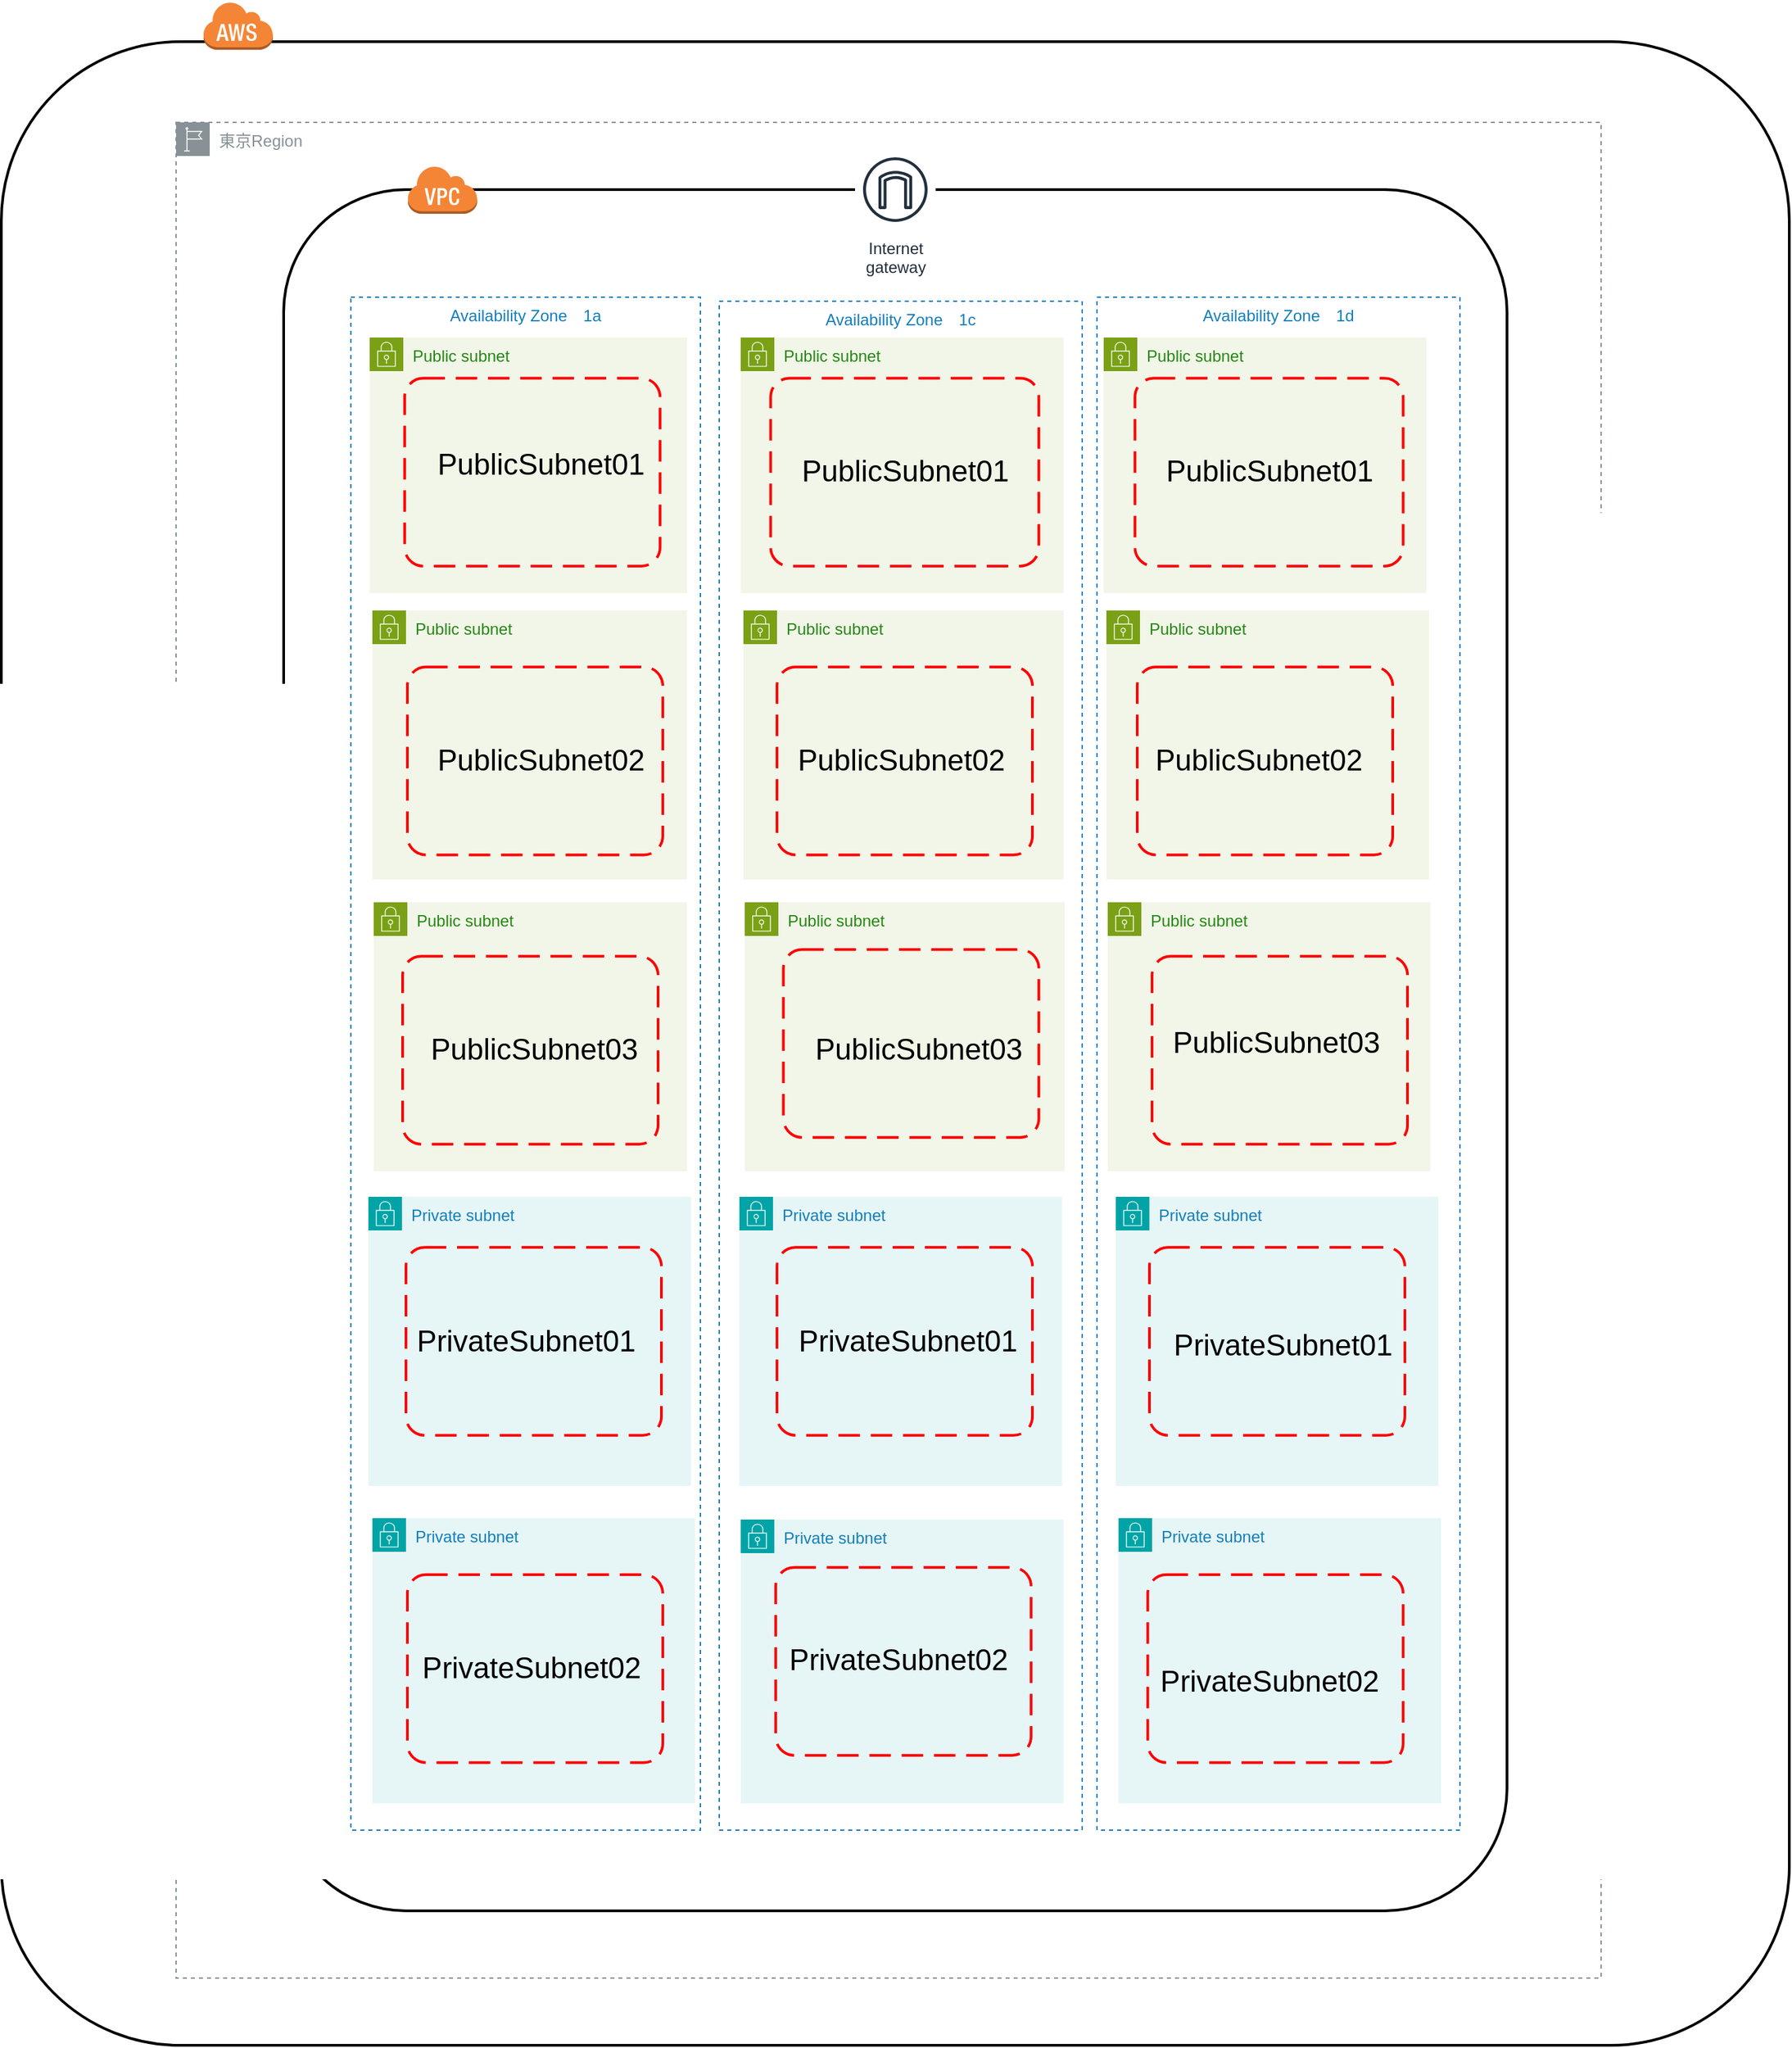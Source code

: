 <mxfile version="27.0.9">
  <diagram id="CSOYHF-YKBPySXAWQ-6L" name="vpc">
    <mxGraphModel dx="2946" dy="1506" grid="1" gridSize="10" guides="1" tooltips="1" connect="1" arrows="1" fold="1" page="1" pageScale="1" pageWidth="827" pageHeight="1169" math="0" shadow="0">
      <root>
        <mxCell id="0" />
        <mxCell id="1" parent="0" />
        <mxCell id="JRz65tElpl6HFo2sNwpc-5" value="" style="rounded=1;arcSize=10;dashed=0;fillColor=none;gradientColor=none;strokeWidth=2;" parent="1" vertex="1">
          <mxGeometry x="-20" y="120" width="1330" height="1490" as="geometry" />
        </mxCell>
        <mxCell id="JRz65tElpl6HFo2sNwpc-13" value="東京Region" style="sketch=0;outlineConnect=0;gradientColor=none;html=1;whiteSpace=wrap;fontSize=12;fontStyle=0;shape=mxgraph.aws4.group;grIcon=mxgraph.aws4.group_region;strokeColor=#879196;fillColor=none;verticalAlign=top;align=left;spacingLeft=30;fontColor=#879196;dashed=1;" parent="1" vertex="1">
          <mxGeometry x="110" y="180" width="1060" height="1380" as="geometry" />
        </mxCell>
        <mxCell id="JRz65tElpl6HFo2sNwpc-7" value="" style="rounded=1;arcSize=10;dashed=0;fillColor=none;gradientColor=none;strokeWidth=2;" parent="1" vertex="1">
          <mxGeometry x="190" y="230" width="910" height="1280" as="geometry" />
        </mxCell>
        <mxCell id="JRz65tElpl6HFo2sNwpc-25" value="Availability Zone　1a" style="fillColor=none;strokeColor=#147EBA;dashed=1;verticalAlign=top;fontStyle=0;fontColor=#147EBA;whiteSpace=wrap;html=1;" parent="1" vertex="1">
          <mxGeometry x="240" y="310" width="260" height="1140" as="geometry" />
        </mxCell>
        <mxCell id="JRz65tElpl6HFo2sNwpc-11" value="Private subnet" style="points=[[0,0],[0.25,0],[0.5,0],[0.75,0],[1,0],[1,0.25],[1,0.5],[1,0.75],[1,1],[0.75,1],[0.5,1],[0.25,1],[0,1],[0,0.75],[0,0.5],[0,0.25]];outlineConnect=0;gradientColor=none;html=1;whiteSpace=wrap;fontSize=12;fontStyle=0;container=1;pointerEvents=0;collapsible=0;recursiveResize=0;shape=mxgraph.aws4.group;grIcon=mxgraph.aws4.group_security_group;grStroke=0;strokeColor=#00A4A6;fillColor=#E6F6F7;verticalAlign=top;align=left;spacingLeft=30;fontColor=#147EBA;dashed=0;" parent="1" vertex="1">
          <mxGeometry x="253" y="979" width="240" height="215" as="geometry" />
        </mxCell>
        <mxCell id="JRz65tElpl6HFo2sNwpc-28" value="Availability Zone　1c" style="fillColor=none;strokeColor=#147EBA;dashed=1;verticalAlign=top;fontStyle=0;fontColor=#147EBA;whiteSpace=wrap;html=1;" parent="1" vertex="1">
          <mxGeometry x="514" y="313" width="270" height="1137" as="geometry" />
        </mxCell>
        <mxCell id="JRz65tElpl6HFo2sNwpc-20" value="Private subnet" style="points=[[0,0],[0.25,0],[0.5,0],[0.75,0],[1,0],[1,0.25],[1,0.5],[1,0.75],[1,1],[0.75,1],[0.5,1],[0.25,1],[0,1],[0,0.75],[0,0.5],[0,0.25]];outlineConnect=0;gradientColor=none;html=1;whiteSpace=wrap;fontSize=12;fontStyle=0;container=1;pointerEvents=0;collapsible=0;recursiveResize=0;shape=mxgraph.aws4.group;grIcon=mxgraph.aws4.group_security_group;grStroke=0;strokeColor=#00A4A6;fillColor=#E6F6F7;verticalAlign=top;align=left;spacingLeft=30;fontColor=#147EBA;dashed=0;" parent="1" vertex="1">
          <mxGeometry x="530" y="1219" width="240" height="211" as="geometry" />
        </mxCell>
        <mxCell id="3OLxCrcVThcPlZWDadXG-18" value="" style="rounded=1;arcSize=10;dashed=1;strokeColor=#ff0000;fillColor=none;gradientColor=none;dashPattern=8 4;strokeWidth=2;" vertex="1" parent="JRz65tElpl6HFo2sNwpc-20">
          <mxGeometry x="26" y="35.62" width="190" height="139.75" as="geometry" />
        </mxCell>
        <mxCell id="3OLxCrcVThcPlZWDadXG-34" value="&lt;font style=&quot;font-size: 22px;&quot;&gt;PrivateSubnet02&lt;/font&gt;" style="text;html=1;align=center;verticalAlign=middle;resizable=0;points=[];autosize=1;strokeColor=none;fillColor=none;" vertex="1" parent="JRz65tElpl6HFo2sNwpc-20">
          <mxGeometry x="21.75" y="85" width="190" height="40" as="geometry" />
        </mxCell>
        <mxCell id="JRz65tElpl6HFo2sNwpc-21" value="Private subnet" style="points=[[0,0],[0.25,0],[0.5,0],[0.75,0],[1,0],[1,0.25],[1,0.5],[1,0.75],[1,1],[0.75,1],[0.5,1],[0.25,1],[0,1],[0,0.75],[0,0.5],[0,0.25]];outlineConnect=0;gradientColor=none;html=1;whiteSpace=wrap;fontSize=12;fontStyle=0;container=1;pointerEvents=0;collapsible=0;recursiveResize=0;shape=mxgraph.aws4.group;grIcon=mxgraph.aws4.group_security_group;grStroke=0;strokeColor=#00A4A6;fillColor=#E6F6F7;verticalAlign=top;align=left;spacingLeft=30;fontColor=#147EBA;dashed=0;" parent="1" vertex="1">
          <mxGeometry x="256" y="1218" width="240" height="212" as="geometry" />
        </mxCell>
        <mxCell id="3OLxCrcVThcPlZWDadXG-17" value="" style="rounded=1;arcSize=10;dashed=1;strokeColor=#ff0000;fillColor=none;gradientColor=none;dashPattern=8 4;strokeWidth=2;" vertex="1" parent="JRz65tElpl6HFo2sNwpc-21">
          <mxGeometry x="26" y="42" width="190" height="139.75" as="geometry" />
        </mxCell>
        <mxCell id="3OLxCrcVThcPlZWDadXG-33" value="&lt;font style=&quot;font-size: 22px;&quot;&gt;PrivateSubnet02&lt;/font&gt;" style="text;html=1;align=center;verticalAlign=middle;resizable=0;points=[];autosize=1;strokeColor=none;fillColor=none;" vertex="1" parent="JRz65tElpl6HFo2sNwpc-21">
          <mxGeometry x="22.5" y="91.87" width="190" height="40" as="geometry" />
        </mxCell>
        <mxCell id="JRz65tElpl6HFo2sNwpc-23" value="Private subnet" style="points=[[0,0],[0.25,0],[0.5,0],[0.75,0],[1,0],[1,0.25],[1,0.5],[1,0.75],[1,1],[0.75,1],[0.5,1],[0.25,1],[0,1],[0,0.75],[0,0.5],[0,0.25]];outlineConnect=0;gradientColor=none;html=1;whiteSpace=wrap;fontSize=12;fontStyle=0;container=1;pointerEvents=0;collapsible=0;recursiveResize=0;shape=mxgraph.aws4.group;grIcon=mxgraph.aws4.group_security_group;grStroke=0;strokeColor=#00A4A6;fillColor=#E6F6F7;verticalAlign=top;align=left;spacingLeft=30;fontColor=#147EBA;dashed=0;" parent="1" vertex="1">
          <mxGeometry x="529" y="979" width="240" height="215" as="geometry" />
        </mxCell>
        <mxCell id="JRz65tElpl6HFo2sNwpc-29" value="Availability Zone　1d" style="fillColor=none;strokeColor=#147EBA;dashed=1;verticalAlign=top;fontStyle=0;fontColor=#147EBA;whiteSpace=wrap;html=1;" parent="1" vertex="1">
          <mxGeometry x="795" y="310" width="270" height="1140" as="geometry" />
        </mxCell>
        <mxCell id="JRz65tElpl6HFo2sNwpc-6" value="" style="dashed=0;html=1;shape=mxgraph.aws3.cloud;fillColor=#F58536;gradientColor=none;dashed=0;" parent="1" vertex="1">
          <mxGeometry x="130" y="90" width="52" height="36" as="geometry" />
        </mxCell>
        <mxCell id="JRz65tElpl6HFo2sNwpc-8" value="" style="dashed=0;html=1;shape=mxgraph.aws3.virtual_private_cloud;fillColor=#F58536;gradientColor=none;dashed=0;" parent="1" vertex="1">
          <mxGeometry x="282" y="212" width="52" height="36" as="geometry" />
        </mxCell>
        <mxCell id="JRz65tElpl6HFo2sNwpc-10" value="Public subnet" style="points=[[0,0],[0.25,0],[0.5,0],[0.75,0],[1,0],[1,0.25],[1,0.5],[1,0.75],[1,1],[0.75,1],[0.5,1],[0.25,1],[0,1],[0,0.75],[0,0.5],[0,0.25]];outlineConnect=0;gradientColor=none;html=1;whiteSpace=wrap;fontSize=12;fontStyle=0;container=1;pointerEvents=0;collapsible=0;recursiveResize=0;shape=mxgraph.aws4.group;grIcon=mxgraph.aws4.group_security_group;grStroke=0;strokeColor=#7AA116;fillColor=#F2F6E8;verticalAlign=top;align=left;spacingLeft=30;fontColor=#248814;dashed=0;" parent="1" vertex="1">
          <mxGeometry x="254" y="340" width="236" height="190" as="geometry" />
        </mxCell>
        <mxCell id="JRz65tElpl6HFo2sNwpc-12" value="Internet&#xa;gateway" style="sketch=0;outlineConnect=0;fontColor=#232F3E;gradientColor=none;strokeColor=#232F3E;fillColor=#ffffff;dashed=0;verticalLabelPosition=bottom;verticalAlign=top;align=center;html=1;fontSize=12;fontStyle=0;aspect=fixed;shape=mxgraph.aws4.resourceIcon;resIcon=mxgraph.aws4.internet_gateway;" parent="1" vertex="1">
          <mxGeometry x="615" y="200" width="60" height="60" as="geometry" />
        </mxCell>
        <mxCell id="JRz65tElpl6HFo2sNwpc-17" value="Public subnet" style="points=[[0,0],[0.25,0],[0.5,0],[0.75,0],[1,0],[1,0.25],[1,0.5],[1,0.75],[1,1],[0.75,1],[0.5,1],[0.25,1],[0,1],[0,0.75],[0,0.5],[0,0.25]];outlineConnect=0;gradientColor=none;html=1;whiteSpace=wrap;fontSize=12;fontStyle=0;container=1;pointerEvents=0;collapsible=0;recursiveResize=0;shape=mxgraph.aws4.group;grIcon=mxgraph.aws4.group_security_group;grStroke=0;strokeColor=#7AA116;fillColor=#F2F6E8;verticalAlign=top;align=left;spacingLeft=30;fontColor=#248814;dashed=0;" parent="1" vertex="1">
          <mxGeometry x="800" y="340" width="240" height="190" as="geometry" />
        </mxCell>
        <mxCell id="JRz65tElpl6HFo2sNwpc-18" value="Public subnet" style="points=[[0,0],[0.25,0],[0.5,0],[0.75,0],[1,0],[1,0.25],[1,0.5],[1,0.75],[1,1],[0.75,1],[0.5,1],[0.25,1],[0,1],[0,0.75],[0,0.5],[0,0.25]];outlineConnect=0;gradientColor=none;html=1;whiteSpace=wrap;fontSize=12;fontStyle=0;container=1;pointerEvents=0;collapsible=0;recursiveResize=0;shape=mxgraph.aws4.group;grIcon=mxgraph.aws4.group_security_group;grStroke=0;strokeColor=#7AA116;fillColor=#F2F6E8;verticalAlign=top;align=left;spacingLeft=30;fontColor=#248814;dashed=0;" parent="1" vertex="1">
          <mxGeometry x="530" y="340" width="240" height="190" as="geometry" />
        </mxCell>
        <mxCell id="3OLxCrcVThcPlZWDadXG-5" value="" style="rounded=1;arcSize=10;dashed=1;strokeColor=#ff0000;fillColor=none;gradientColor=none;dashPattern=8 4;strokeWidth=2;" vertex="1" parent="JRz65tElpl6HFo2sNwpc-18">
          <mxGeometry x="22.25" y="30.25" width="199.5" height="139.75" as="geometry" />
        </mxCell>
        <mxCell id="3OLxCrcVThcPlZWDadXG-22" value="&lt;font style=&quot;font-size: 22px;&quot;&gt;PublicSubnet01&lt;/font&gt;" style="text;html=1;align=center;verticalAlign=middle;resizable=0;points=[];autosize=1;strokeColor=none;fillColor=none;" vertex="1" parent="JRz65tElpl6HFo2sNwpc-18">
          <mxGeometry x="31.75" y="80.13" width="180" height="40" as="geometry" />
        </mxCell>
        <mxCell id="JRz65tElpl6HFo2sNwpc-19" value="Private subnet" style="points=[[0,0],[0.25,0],[0.5,0],[0.75,0],[1,0],[1,0.25],[1,0.5],[1,0.75],[1,1],[0.75,1],[0.5,1],[0.25,1],[0,1],[0,0.75],[0,0.5],[0,0.25]];outlineConnect=0;gradientColor=none;html=1;whiteSpace=wrap;fontSize=12;fontStyle=0;container=1;pointerEvents=0;collapsible=0;recursiveResize=0;shape=mxgraph.aws4.group;grIcon=mxgraph.aws4.group_security_group;grStroke=0;strokeColor=#00A4A6;fillColor=#E6F6F7;verticalAlign=top;align=left;spacingLeft=30;fontColor=#147EBA;dashed=0;" parent="1" vertex="1">
          <mxGeometry x="811" y="1218" width="240" height="212" as="geometry" />
        </mxCell>
        <mxCell id="JRz65tElpl6HFo2sNwpc-22" value="Private subnet" style="points=[[0,0],[0.25,0],[0.5,0],[0.75,0],[1,0],[1,0.25],[1,0.5],[1,0.75],[1,1],[0.75,1],[0.5,1],[0.25,1],[0,1],[0,0.75],[0,0.5],[0,0.25]];outlineConnect=0;gradientColor=none;html=1;whiteSpace=wrap;fontSize=12;fontStyle=0;container=1;pointerEvents=0;collapsible=0;recursiveResize=0;shape=mxgraph.aws4.group;grIcon=mxgraph.aws4.group_security_group;grStroke=0;strokeColor=#00A4A6;fillColor=#E6F6F7;verticalAlign=top;align=left;spacingLeft=30;fontColor=#147EBA;dashed=0;" parent="1" vertex="1">
          <mxGeometry x="809" y="979" width="240" height="215" as="geometry" />
        </mxCell>
        <mxCell id="3OLxCrcVThcPlZWDadXG-16" value="" style="rounded=1;arcSize=10;dashed=1;strokeColor=#ff0000;fillColor=none;gradientColor=none;dashPattern=8 4;strokeWidth=2;" vertex="1" parent="JRz65tElpl6HFo2sNwpc-22">
          <mxGeometry x="25" y="37.63" width="190" height="139.75" as="geometry" />
        </mxCell>
        <mxCell id="3OLxCrcVThcPlZWDadXG-31" value="&lt;font style=&quot;font-size: 22px;&quot;&gt;PrivateSubnet01&lt;/font&gt;" style="text;html=1;align=center;verticalAlign=middle;resizable=0;points=[];autosize=1;strokeColor=none;fillColor=none;" vertex="1" parent="JRz65tElpl6HFo2sNwpc-22">
          <mxGeometry x="28.75" y="91" width="190" height="40" as="geometry" />
        </mxCell>
        <mxCell id="JRz65tElpl6HFo2sNwpc-30" value="Public subnet" style="points=[[0,0],[0.25,0],[0.5,0],[0.75,0],[1,0],[1,0.25],[1,0.5],[1,0.75],[1,1],[0.75,1],[0.5,1],[0.25,1],[0,1],[0,0.75],[0,0.5],[0,0.25]];outlineConnect=0;gradientColor=none;html=1;whiteSpace=wrap;fontSize=12;fontStyle=0;container=1;pointerEvents=0;collapsible=0;recursiveResize=0;shape=mxgraph.aws4.group;grIcon=mxgraph.aws4.group_security_group;grStroke=0;strokeColor=#7AA116;fillColor=#F2F6E8;verticalAlign=top;align=left;spacingLeft=30;fontColor=#248814;dashed=0;" parent="1" vertex="1">
          <mxGeometry x="256" y="543" width="234" height="200" as="geometry" />
        </mxCell>
        <mxCell id="3OLxCrcVThcPlZWDadXG-8" value="" style="rounded=1;arcSize=10;dashed=1;strokeColor=#ff0000;fillColor=none;gradientColor=none;dashPattern=8 4;strokeWidth=2;" vertex="1" parent="JRz65tElpl6HFo2sNwpc-30">
          <mxGeometry x="26" y="42" width="190" height="139.75" as="geometry" />
        </mxCell>
        <mxCell id="3OLxCrcVThcPlZWDadXG-24" value="&lt;font style=&quot;font-size: 22px;&quot;&gt;PublicSubnet02&lt;/font&gt;" style="text;html=1;align=center;verticalAlign=middle;resizable=0;points=[];autosize=1;strokeColor=none;fillColor=none;" vertex="1" parent="JRz65tElpl6HFo2sNwpc-30">
          <mxGeometry x="35" y="91.87" width="180" height="40" as="geometry" />
        </mxCell>
        <mxCell id="JRz65tElpl6HFo2sNwpc-31" value="Public subnet" style="points=[[0,0],[0.25,0],[0.5,0],[0.75,0],[1,0],[1,0.25],[1,0.5],[1,0.75],[1,1],[0.75,1],[0.5,1],[0.25,1],[0,1],[0,0.75],[0,0.5],[0,0.25]];outlineConnect=0;gradientColor=none;html=1;whiteSpace=wrap;fontSize=12;fontStyle=0;container=1;pointerEvents=0;collapsible=0;recursiveResize=0;shape=mxgraph.aws4.group;grIcon=mxgraph.aws4.group_security_group;grStroke=0;strokeColor=#7AA116;fillColor=#F2F6E8;verticalAlign=top;align=left;spacingLeft=30;fontColor=#248814;dashed=0;" parent="1" vertex="1">
          <mxGeometry x="802" y="543" width="240" height="200" as="geometry" />
        </mxCell>
        <mxCell id="3OLxCrcVThcPlZWDadXG-10" value="" style="rounded=1;arcSize=10;dashed=1;strokeColor=#ff0000;fillColor=none;gradientColor=none;dashPattern=8 4;strokeWidth=2;" vertex="1" parent="JRz65tElpl6HFo2sNwpc-31">
          <mxGeometry x="23" y="42" width="190" height="139.75" as="geometry" />
        </mxCell>
        <mxCell id="3OLxCrcVThcPlZWDadXG-25" value="&lt;font style=&quot;font-size: 22px;&quot;&gt;PublicSubnet02&lt;/font&gt;" style="text;html=1;align=center;verticalAlign=middle;resizable=0;points=[];autosize=1;strokeColor=none;fillColor=none;" vertex="1" parent="JRz65tElpl6HFo2sNwpc-31">
          <mxGeometry x="23" y="91.87" width="180" height="40" as="geometry" />
        </mxCell>
        <mxCell id="JRz65tElpl6HFo2sNwpc-32" value="Public subnet" style="points=[[0,0],[0.25,0],[0.5,0],[0.75,0],[1,0],[1,0.25],[1,0.5],[1,0.75],[1,1],[0.75,1],[0.5,1],[0.25,1],[0,1],[0,0.75],[0,0.5],[0,0.25]];outlineConnect=0;gradientColor=none;html=1;whiteSpace=wrap;fontSize=12;fontStyle=0;container=1;pointerEvents=0;collapsible=0;recursiveResize=0;shape=mxgraph.aws4.group;grIcon=mxgraph.aws4.group_security_group;grStroke=0;strokeColor=#7AA116;fillColor=#F2F6E8;verticalAlign=top;align=left;spacingLeft=30;fontColor=#248814;dashed=0;" parent="1" vertex="1">
          <mxGeometry x="532" y="543" width="238" height="200" as="geometry" />
        </mxCell>
        <mxCell id="3OLxCrcVThcPlZWDadXG-2" value="Public subnet" style="points=[[0,0],[0.25,0],[0.5,0],[0.75,0],[1,0],[1,0.25],[1,0.5],[1,0.75],[1,1],[0.75,1],[0.5,1],[0.25,1],[0,1],[0,0.75],[0,0.5],[0,0.25]];outlineConnect=0;gradientColor=none;html=1;whiteSpace=wrap;fontSize=12;fontStyle=0;container=1;pointerEvents=0;collapsible=0;recursiveResize=0;shape=mxgraph.aws4.group;grIcon=mxgraph.aws4.group_security_group;grStroke=0;strokeColor=#7AA116;fillColor=#F2F6E8;verticalAlign=top;align=left;spacingLeft=30;fontColor=#248814;dashed=0;" vertex="1" parent="1">
          <mxGeometry x="257" y="760" width="233" height="200" as="geometry" />
        </mxCell>
        <mxCell id="3OLxCrcVThcPlZWDadXG-11" value="" style="rounded=1;arcSize=10;dashed=1;strokeColor=#ff0000;fillColor=none;gradientColor=none;dashPattern=8 4;strokeWidth=2;" vertex="1" parent="3OLxCrcVThcPlZWDadXG-2">
          <mxGeometry x="21.5" y="40.13" width="190" height="139.75" as="geometry" />
        </mxCell>
        <mxCell id="3OLxCrcVThcPlZWDadXG-27" value="&lt;font style=&quot;font-size: 22px;&quot;&gt;PublicSubnet03&lt;/font&gt;" style="text;html=1;align=center;verticalAlign=middle;resizable=0;points=[];autosize=1;strokeColor=none;fillColor=none;" vertex="1" parent="3OLxCrcVThcPlZWDadXG-2">
          <mxGeometry x="29" y="90.01" width="180" height="40" as="geometry" />
        </mxCell>
        <mxCell id="3OLxCrcVThcPlZWDadXG-3" value="Public subnet" style="points=[[0,0],[0.25,0],[0.5,0],[0.75,0],[1,0],[1,0.25],[1,0.5],[1,0.75],[1,1],[0.75,1],[0.5,1],[0.25,1],[0,1],[0,0.75],[0,0.5],[0,0.25]];outlineConnect=0;gradientColor=none;html=1;whiteSpace=wrap;fontSize=12;fontStyle=0;container=1;pointerEvents=0;collapsible=0;recursiveResize=0;shape=mxgraph.aws4.group;grIcon=mxgraph.aws4.group_security_group;grStroke=0;strokeColor=#7AA116;fillColor=#F2F6E8;verticalAlign=top;align=left;spacingLeft=30;fontColor=#248814;dashed=0;" vertex="1" parent="1">
          <mxGeometry x="803" y="760" width="240" height="200" as="geometry" />
        </mxCell>
        <mxCell id="3OLxCrcVThcPlZWDadXG-13" value="" style="rounded=1;arcSize=10;dashed=1;strokeColor=#ff0000;fillColor=none;gradientColor=none;dashPattern=8 4;strokeWidth=2;" vertex="1" parent="3OLxCrcVThcPlZWDadXG-3">
          <mxGeometry x="33" y="40.13" width="190" height="139.75" as="geometry" />
        </mxCell>
        <mxCell id="3OLxCrcVThcPlZWDadXG-29" value="&lt;font style=&quot;font-size: 22px;&quot;&gt;PublicSubnet03&lt;/font&gt;" style="text;html=1;align=center;verticalAlign=middle;resizable=0;points=[];autosize=1;strokeColor=none;fillColor=none;" vertex="1" parent="3OLxCrcVThcPlZWDadXG-3">
          <mxGeometry x="34.75" y="85.01" width="180" height="40" as="geometry" />
        </mxCell>
        <mxCell id="3OLxCrcVThcPlZWDadXG-4" value="Public subnet" style="points=[[0,0],[0.25,0],[0.5,0],[0.75,0],[1,0],[1,0.25],[1,0.5],[1,0.75],[1,1],[0.75,1],[0.5,1],[0.25,1],[0,1],[0,0.75],[0,0.5],[0,0.25]];outlineConnect=0;gradientColor=none;html=1;whiteSpace=wrap;fontSize=12;fontStyle=0;container=1;pointerEvents=0;collapsible=0;recursiveResize=0;shape=mxgraph.aws4.group;grIcon=mxgraph.aws4.group_security_group;grStroke=0;strokeColor=#7AA116;fillColor=#F2F6E8;verticalAlign=top;align=left;spacingLeft=30;fontColor=#248814;dashed=0;" vertex="1" parent="1">
          <mxGeometry x="533" y="760" width="238" height="200" as="geometry" />
        </mxCell>
        <mxCell id="3OLxCrcVThcPlZWDadXG-12" value="" style="rounded=1;arcSize=10;dashed=1;strokeColor=#ff0000;fillColor=none;gradientColor=none;dashPattern=8 4;strokeWidth=2;" vertex="1" parent="3OLxCrcVThcPlZWDadXG-4">
          <mxGeometry x="28.75" y="35.13" width="190" height="139.75" as="geometry" />
        </mxCell>
        <mxCell id="3OLxCrcVThcPlZWDadXG-28" value="&lt;font style=&quot;font-size: 22px;&quot;&gt;PublicSubnet03&lt;/font&gt;" style="text;html=1;align=center;verticalAlign=middle;resizable=0;points=[];autosize=1;strokeColor=none;fillColor=none;" vertex="1" parent="3OLxCrcVThcPlZWDadXG-4">
          <mxGeometry x="38.75" y="90.01" width="180" height="40" as="geometry" />
        </mxCell>
        <mxCell id="3OLxCrcVThcPlZWDadXG-6" value="" style="rounded=1;arcSize=10;dashed=1;strokeColor=#ff0000;fillColor=none;gradientColor=none;dashPattern=8 4;strokeWidth=2;" vertex="1" parent="1">
          <mxGeometry x="280" y="370.25" width="190" height="139.75" as="geometry" />
        </mxCell>
        <mxCell id="3OLxCrcVThcPlZWDadXG-7" value="" style="rounded=1;arcSize=10;dashed=1;strokeColor=#ff0000;fillColor=none;gradientColor=none;dashPattern=8 4;strokeWidth=2;" vertex="1" parent="1">
          <mxGeometry x="823.25" y="370.25" width="199.5" height="139.75" as="geometry" />
        </mxCell>
        <mxCell id="3OLxCrcVThcPlZWDadXG-9" value="" style="rounded=1;arcSize=10;dashed=1;strokeColor=#ff0000;fillColor=none;gradientColor=none;dashPattern=8 4;strokeWidth=2;" vertex="1" parent="1">
          <mxGeometry x="557" y="585" width="190" height="139.75" as="geometry" />
        </mxCell>
        <mxCell id="3OLxCrcVThcPlZWDadXG-14" value="" style="rounded=1;arcSize=10;dashed=1;strokeColor=#ff0000;fillColor=none;gradientColor=none;dashPattern=8 4;strokeWidth=2;" vertex="1" parent="1">
          <mxGeometry x="281" y="1016.63" width="190" height="139.75" as="geometry" />
        </mxCell>
        <mxCell id="3OLxCrcVThcPlZWDadXG-15" value="" style="rounded=1;arcSize=10;dashed=1;strokeColor=#ff0000;fillColor=none;gradientColor=none;dashPattern=8 4;strokeWidth=2;" vertex="1" parent="1">
          <mxGeometry x="557" y="1016.63" width="190" height="139.75" as="geometry" />
        </mxCell>
        <mxCell id="3OLxCrcVThcPlZWDadXG-19" value="" style="rounded=1;arcSize=10;dashed=1;strokeColor=#ff0000;fillColor=none;gradientColor=none;dashPattern=8 4;strokeWidth=2;" vertex="1" parent="1">
          <mxGeometry x="832.75" y="1260" width="190" height="139.75" as="geometry" />
        </mxCell>
        <mxCell id="3OLxCrcVThcPlZWDadXG-21" value="&lt;font style=&quot;font-size: 22px;&quot;&gt;PublicSubnet01&lt;/font&gt;" style="text;html=1;align=center;verticalAlign=middle;resizable=0;points=[];autosize=1;strokeColor=none;fillColor=none;" vertex="1" parent="1">
          <mxGeometry x="291" y="415" width="180" height="40" as="geometry" />
        </mxCell>
        <mxCell id="3OLxCrcVThcPlZWDadXG-23" value="&lt;font style=&quot;font-size: 22px;&quot;&gt;PublicSubnet01&lt;/font&gt;" style="text;html=1;align=center;verticalAlign=middle;resizable=0;points=[];autosize=1;strokeColor=none;fillColor=none;" vertex="1" parent="1">
          <mxGeometry x="833" y="420.13" width="180" height="40" as="geometry" />
        </mxCell>
        <mxCell id="3OLxCrcVThcPlZWDadXG-26" value="&lt;font style=&quot;font-size: 22px;&quot;&gt;PublicSubnet02&lt;/font&gt;" style="text;html=1;align=center;verticalAlign=middle;resizable=0;points=[];autosize=1;strokeColor=none;fillColor=none;" vertex="1" parent="1">
          <mxGeometry x="559" y="634.87" width="180" height="40" as="geometry" />
        </mxCell>
        <mxCell id="3OLxCrcVThcPlZWDadXG-30" value="&lt;font style=&quot;font-size: 22px;&quot;&gt;PrivateSubnet01&lt;/font&gt;" style="text;html=1;align=center;verticalAlign=middle;resizable=0;points=[];autosize=1;strokeColor=none;fillColor=none;" vertex="1" parent="1">
          <mxGeometry x="275" y="1066.5" width="190" height="40" as="geometry" />
        </mxCell>
        <mxCell id="3OLxCrcVThcPlZWDadXG-32" value="&lt;font style=&quot;font-size: 22px;&quot;&gt;PrivateSubnet01&lt;/font&gt;" style="text;html=1;align=center;verticalAlign=middle;resizable=0;points=[];autosize=1;strokeColor=none;fillColor=none;" vertex="1" parent="1">
          <mxGeometry x="559" y="1066.51" width="190" height="40" as="geometry" />
        </mxCell>
        <mxCell id="3OLxCrcVThcPlZWDadXG-35" value="&lt;font style=&quot;font-size: 22px;&quot;&gt;PrivateSubnet02&lt;/font&gt;" style="text;html=1;align=center;verticalAlign=middle;resizable=0;points=[];autosize=1;strokeColor=none;fillColor=none;" vertex="1" parent="1">
          <mxGeometry x="828" y="1320" width="190" height="40" as="geometry" />
        </mxCell>
      </root>
    </mxGraphModel>
  </diagram>
</mxfile>
